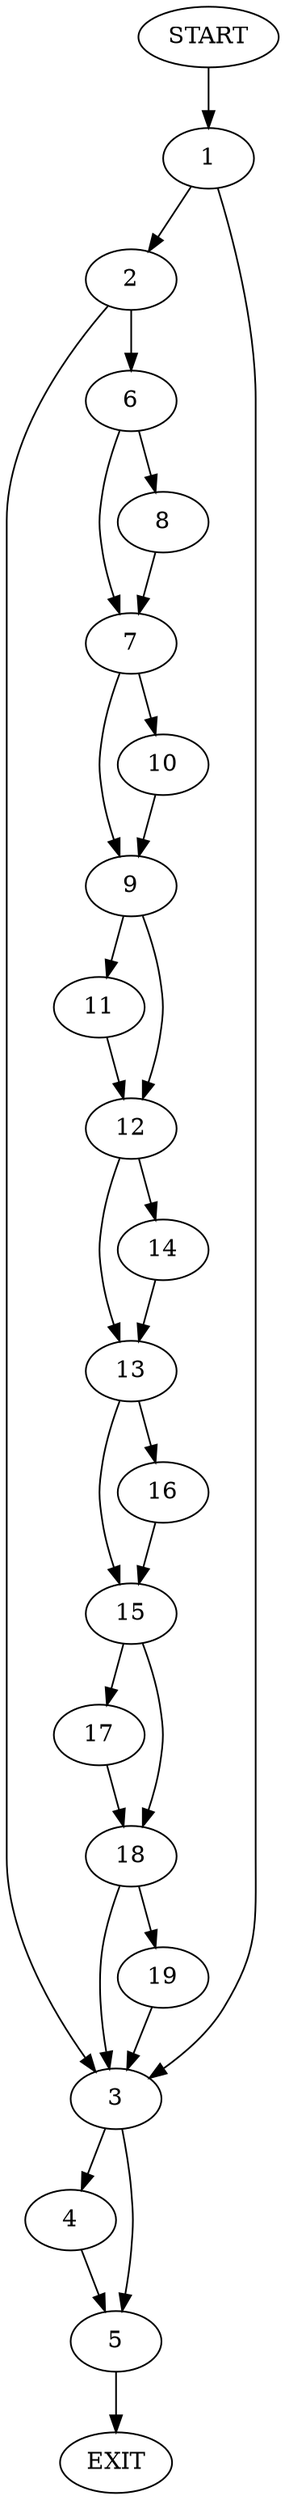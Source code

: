 digraph {
0 [label="START"]
20 [label="EXIT"]
0 -> 1
1 -> 2
1 -> 3
3 -> 4
3 -> 5
2 -> 6
2 -> 3
6 -> 7
6 -> 8
7 -> 9
7 -> 10
8 -> 7
10 -> 9
9 -> 11
9 -> 12
11 -> 12
12 -> 13
12 -> 14
14 -> 13
13 -> 15
13 -> 16
16 -> 15
15 -> 17
15 -> 18
17 -> 18
18 -> 19
18 -> 3
19 -> 3
5 -> 20
4 -> 5
}
